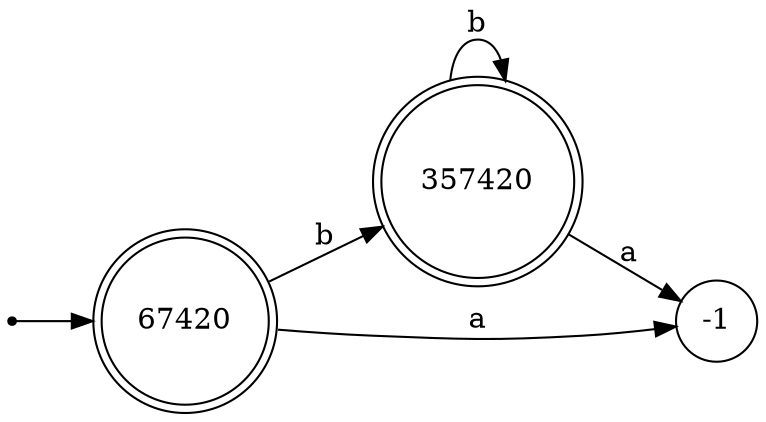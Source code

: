 digraph finite_state_machine {
rankdir=LR
size="8,5"
node [shape=doublecircle]
67420
357420
node [shape=point] qi
node [shape=circle]
qi -> 67420 
67420 -> -1 [label="a"]
67420 -> 357420 [label="b"]
357420 -> -1 [label="a"]
357420 -> 357420 [label="b"]
}
